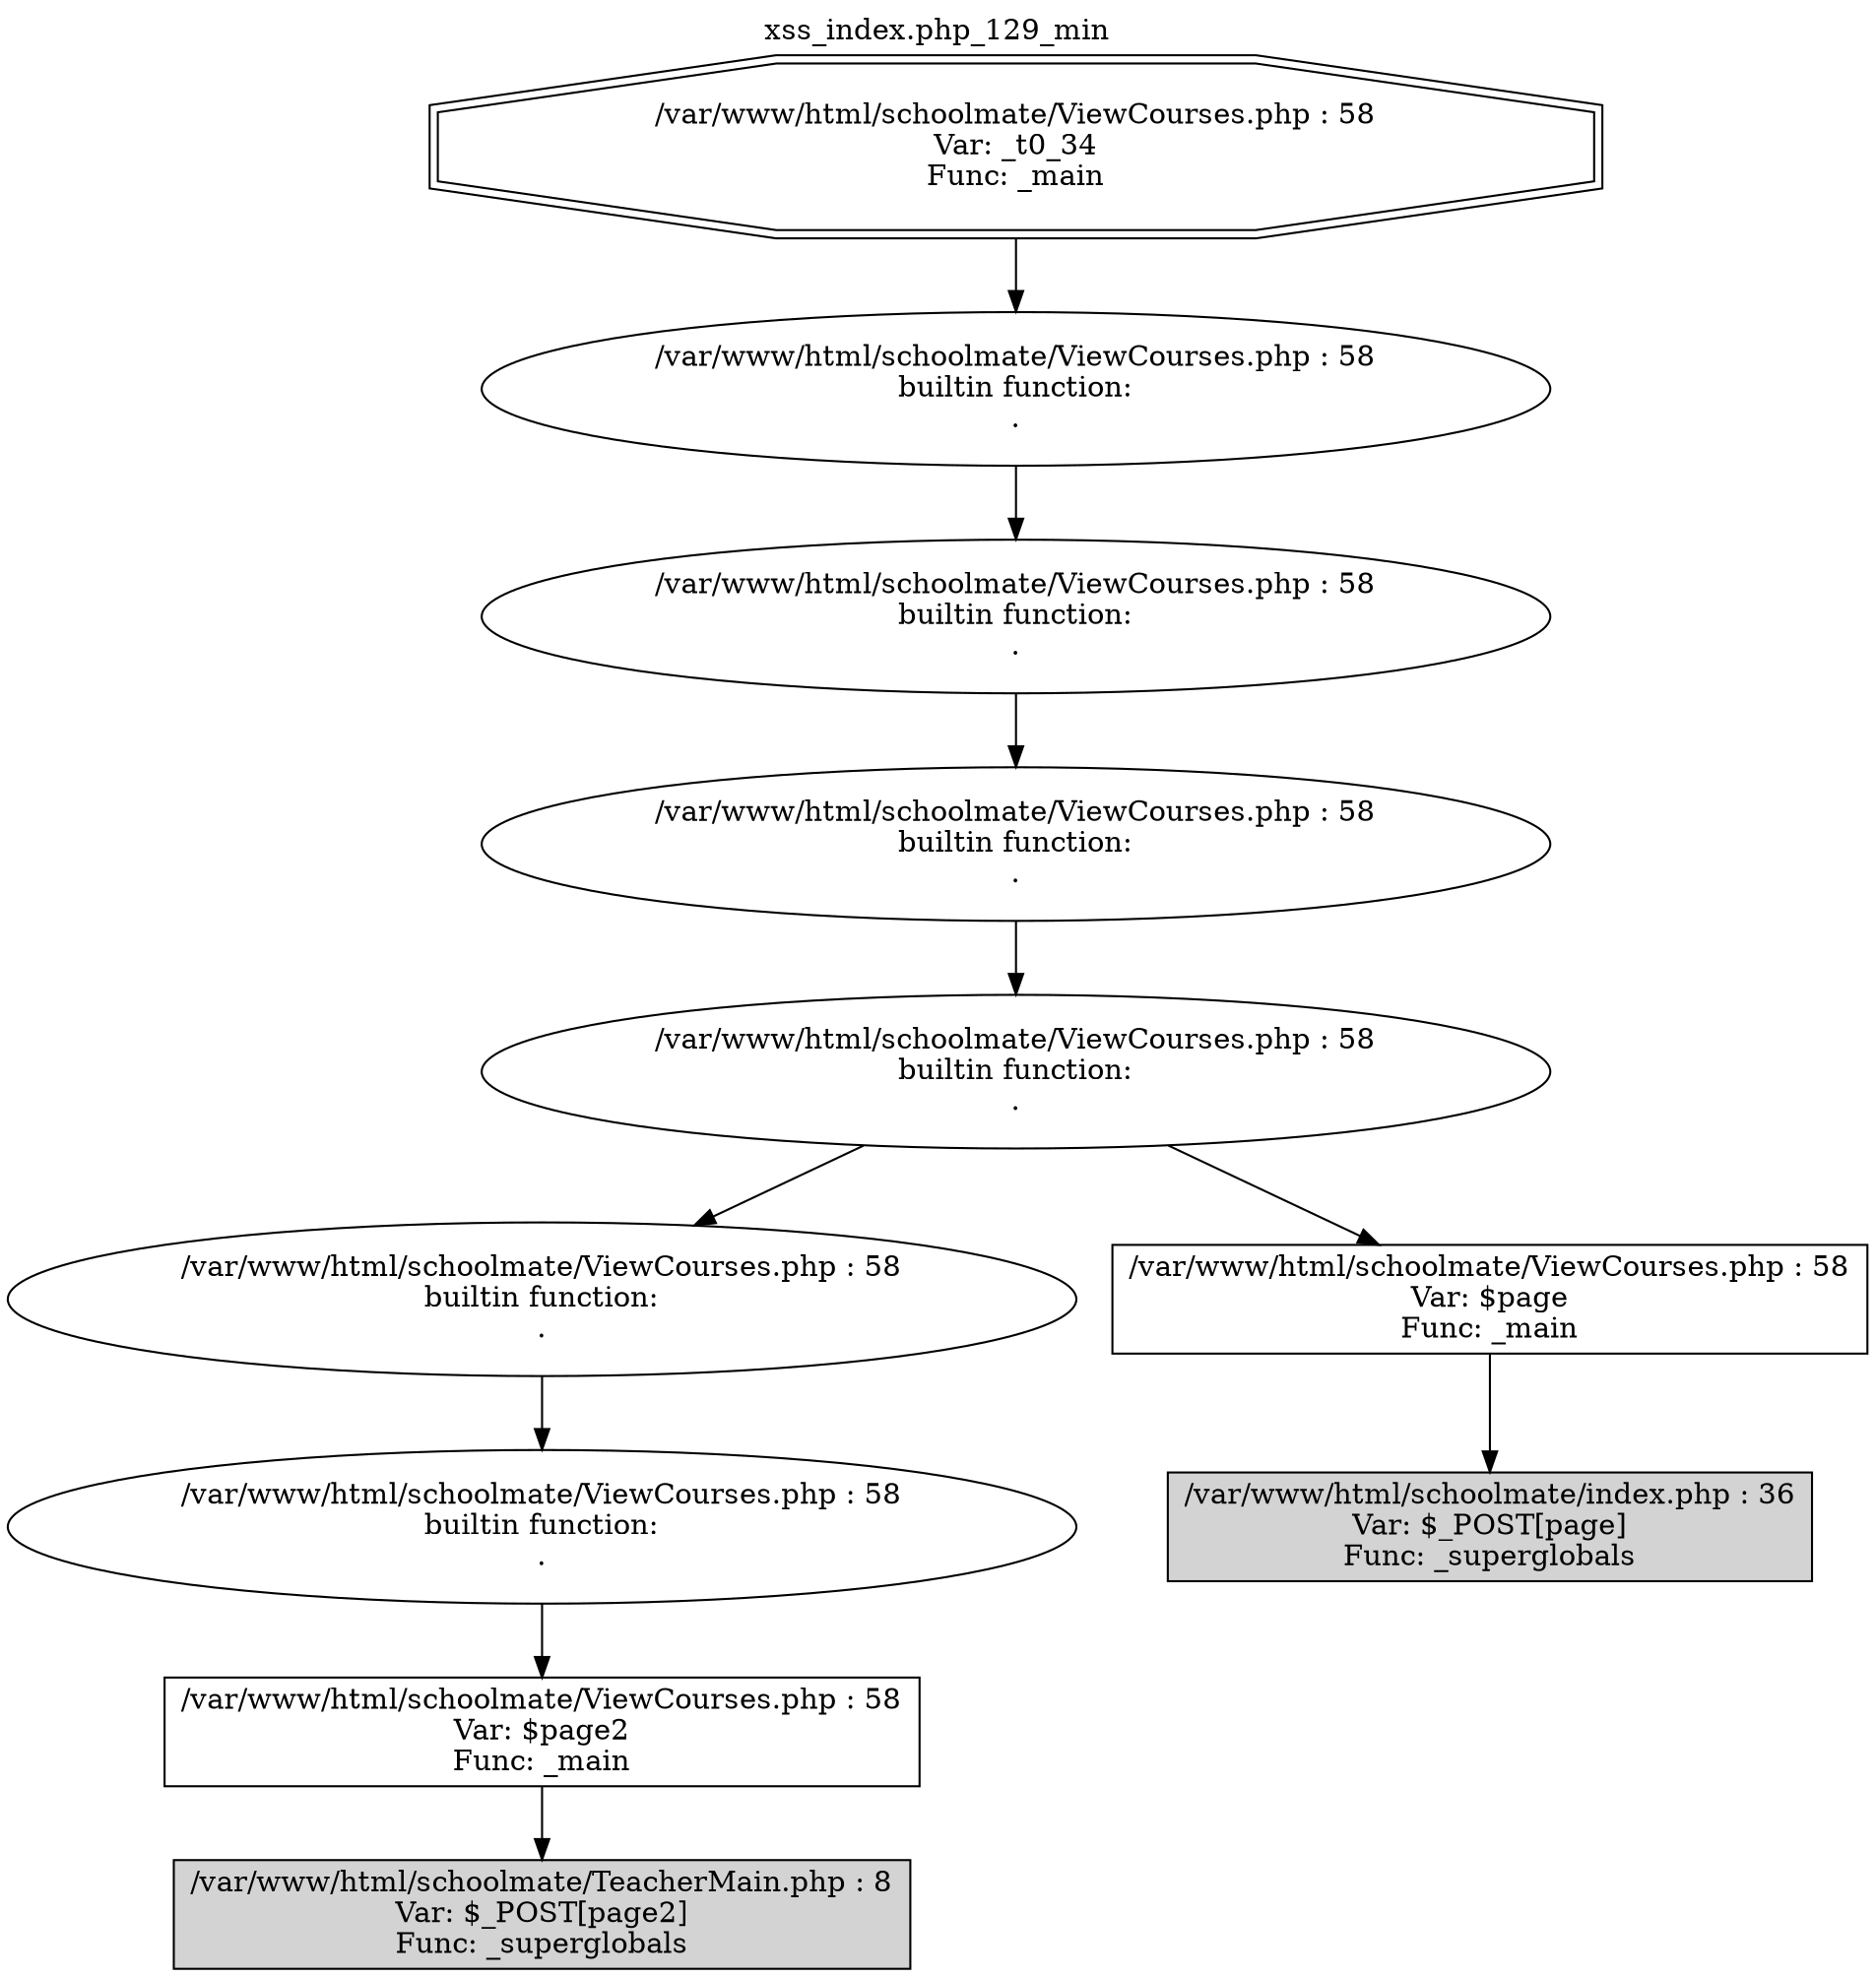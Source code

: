 digraph cfg {
  label="xss_index.php_129_min";
  labelloc=t;
  n1 [shape=doubleoctagon, label="/var/www/html/schoolmate/ViewCourses.php : 58\nVar: _t0_34\nFunc: _main\n"];
  n2 [shape=ellipse, label="/var/www/html/schoolmate/ViewCourses.php : 58\nbuiltin function:\n.\n"];
  n3 [shape=ellipse, label="/var/www/html/schoolmate/ViewCourses.php : 58\nbuiltin function:\n.\n"];
  n4 [shape=ellipse, label="/var/www/html/schoolmate/ViewCourses.php : 58\nbuiltin function:\n.\n"];
  n5 [shape=ellipse, label="/var/www/html/schoolmate/ViewCourses.php : 58\nbuiltin function:\n.\n"];
  n6 [shape=ellipse, label="/var/www/html/schoolmate/ViewCourses.php : 58\nbuiltin function:\n.\n"];
  n7 [shape=ellipse, label="/var/www/html/schoolmate/ViewCourses.php : 58\nbuiltin function:\n.\n"];
  n8 [shape=box, label="/var/www/html/schoolmate/ViewCourses.php : 58\nVar: $page2\nFunc: _main\n"];
  n9 [shape=box, label="/var/www/html/schoolmate/TeacherMain.php : 8\nVar: $_POST[page2]\nFunc: _superglobals\n",style=filled];
  n10 [shape=box, label="/var/www/html/schoolmate/ViewCourses.php : 58\nVar: $page\nFunc: _main\n"];
  n11 [shape=box, label="/var/www/html/schoolmate/index.php : 36\nVar: $_POST[page]\nFunc: _superglobals\n",style=filled];
  n1 -> n2;
  n2 -> n3;
  n3 -> n4;
  n4 -> n5;
  n5 -> n6;
  n5 -> n10;
  n6 -> n7;
  n7 -> n8;
  n8 -> n9;
  n10 -> n11;
}
